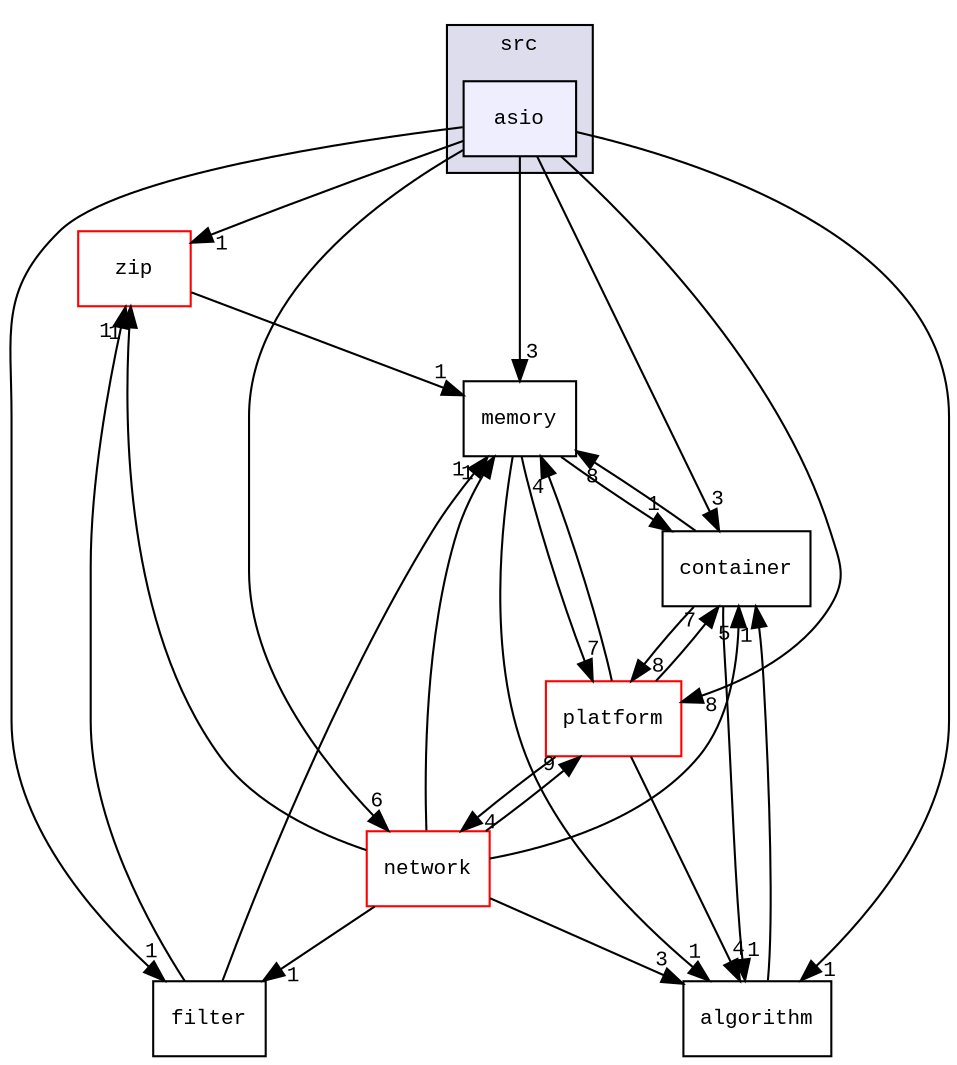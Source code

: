 digraph "src/asio" {
  compound=true
  node [ fontsize="10", fontname="CourierNew"];
  edge [ labelfontsize="10", labelfontname="CourierNew"];
  subgraph clusterdir_68267d1309a1af8e8297ef4c3efbcdba {
    graph [ bgcolor="#ddddee", pencolor="black", label="src" fontname="CourierNew", fontsize="10", URL="dir_68267d1309a1af8e8297ef4c3efbcdba.html"]
  dir_16a916fe4812f76ff8ca083dfa2c5cc7 [shape=box, label="asio", style="filled", fillcolor="#eeeeff", pencolor="black", URL="dir_16a916fe4812f76ff8ca083dfa2c5cc7.html"];
  }
  dir_9f212bb07e66dc403da475347814e4ac [shape=box label="zip" fillcolor="white" style="filled" color="red" URL="dir_9f212bb07e66dc403da475347814e4ac.html"];
  dir_94d7edf6f8f3d9af5fd63c44172da41c [shape=box label="memory" URL="dir_94d7edf6f8f3d9af5fd63c44172da41c.html"];
  dir_1b313d86a3cedf427c8a82c0995b1bb6 [shape=box label="container" URL="dir_1b313d86a3cedf427c8a82c0995b1bb6.html"];
  dir_8681a82a265081a91d191144ff606af9 [shape=box label="filter" URL="dir_8681a82a265081a91d191144ff606af9.html"];
  dir_4b68c2fef3e151b6b93d5e93b14f1857 [shape=box label="platform" fillcolor="white" style="filled" color="red" URL="dir_4b68c2fef3e151b6b93d5e93b14f1857.html"];
  dir_fc4c7f03e1a69a98c370fae55a743828 [shape=box label="network" fillcolor="white" style="filled" color="red" URL="dir_fc4c7f03e1a69a98c370fae55a743828.html"];
  dir_fbc178c12bd249518b3c0868875b8083 [shape=box label="algorithm" URL="dir_fbc178c12bd249518b3c0868875b8083.html"];
  dir_9f212bb07e66dc403da475347814e4ac->dir_94d7edf6f8f3d9af5fd63c44172da41c [headlabel="1", labeldistance=1.5 headhref="dir_000054_000019.html"];
  dir_94d7edf6f8f3d9af5fd63c44172da41c->dir_1b313d86a3cedf427c8a82c0995b1bb6 [headlabel="1", labeldistance=1.5 headhref="dir_000019_000004.html"];
  dir_94d7edf6f8f3d9af5fd63c44172da41c->dir_4b68c2fef3e151b6b93d5e93b14f1857 [headlabel="7", labeldistance=1.5 headhref="dir_000019_000026.html"];
  dir_94d7edf6f8f3d9af5fd63c44172da41c->dir_fbc178c12bd249518b3c0868875b8083 [headlabel="1", labeldistance=1.5 headhref="dir_000019_000001.html"];
  dir_1b313d86a3cedf427c8a82c0995b1bb6->dir_94d7edf6f8f3d9af5fd63c44172da41c [headlabel="8", labeldistance=1.5 headhref="dir_000004_000019.html"];
  dir_1b313d86a3cedf427c8a82c0995b1bb6->dir_4b68c2fef3e151b6b93d5e93b14f1857 [headlabel="8", labeldistance=1.5 headhref="dir_000004_000026.html"];
  dir_1b313d86a3cedf427c8a82c0995b1bb6->dir_fbc178c12bd249518b3c0868875b8083 [headlabel="1", labeldistance=1.5 headhref="dir_000004_000001.html"];
  dir_8681a82a265081a91d191144ff606af9->dir_9f212bb07e66dc403da475347814e4ac [headlabel="1", labeldistance=1.5 headhref="dir_000005_000054.html"];
  dir_8681a82a265081a91d191144ff606af9->dir_94d7edf6f8f3d9af5fd63c44172da41c [headlabel="1", labeldistance=1.5 headhref="dir_000005_000019.html"];
  dir_16a916fe4812f76ff8ca083dfa2c5cc7->dir_9f212bb07e66dc403da475347814e4ac [headlabel="1", labeldistance=1.5 headhref="dir_000002_000054.html"];
  dir_16a916fe4812f76ff8ca083dfa2c5cc7->dir_94d7edf6f8f3d9af5fd63c44172da41c [headlabel="3", labeldistance=1.5 headhref="dir_000002_000019.html"];
  dir_16a916fe4812f76ff8ca083dfa2c5cc7->dir_1b313d86a3cedf427c8a82c0995b1bb6 [headlabel="3", labeldistance=1.5 headhref="dir_000002_000004.html"];
  dir_16a916fe4812f76ff8ca083dfa2c5cc7->dir_8681a82a265081a91d191144ff606af9 [headlabel="1", labeldistance=1.5 headhref="dir_000002_000005.html"];
  dir_16a916fe4812f76ff8ca083dfa2c5cc7->dir_4b68c2fef3e151b6b93d5e93b14f1857 [headlabel="8", labeldistance=1.5 headhref="dir_000002_000026.html"];
  dir_16a916fe4812f76ff8ca083dfa2c5cc7->dir_fc4c7f03e1a69a98c370fae55a743828 [headlabel="6", labeldistance=1.5 headhref="dir_000002_000020.html"];
  dir_16a916fe4812f76ff8ca083dfa2c5cc7->dir_fbc178c12bd249518b3c0868875b8083 [headlabel="1", labeldistance=1.5 headhref="dir_000002_000001.html"];
  dir_4b68c2fef3e151b6b93d5e93b14f1857->dir_94d7edf6f8f3d9af5fd63c44172da41c [headlabel="4", labeldistance=1.5 headhref="dir_000026_000019.html"];
  dir_4b68c2fef3e151b6b93d5e93b14f1857->dir_1b313d86a3cedf427c8a82c0995b1bb6 [headlabel="7", labeldistance=1.5 headhref="dir_000026_000004.html"];
  dir_4b68c2fef3e151b6b93d5e93b14f1857->dir_fc4c7f03e1a69a98c370fae55a743828 [headlabel="4", labeldistance=1.5 headhref="dir_000026_000020.html"];
  dir_4b68c2fef3e151b6b93d5e93b14f1857->dir_fbc178c12bd249518b3c0868875b8083 [headlabel="4", labeldistance=1.5 headhref="dir_000026_000001.html"];
  dir_fc4c7f03e1a69a98c370fae55a743828->dir_9f212bb07e66dc403da475347814e4ac [headlabel="1", labeldistance=1.5 headhref="dir_000020_000054.html"];
  dir_fc4c7f03e1a69a98c370fae55a743828->dir_94d7edf6f8f3d9af5fd63c44172da41c [headlabel="1", labeldistance=1.5 headhref="dir_000020_000019.html"];
  dir_fc4c7f03e1a69a98c370fae55a743828->dir_1b313d86a3cedf427c8a82c0995b1bb6 [headlabel="5", labeldistance=1.5 headhref="dir_000020_000004.html"];
  dir_fc4c7f03e1a69a98c370fae55a743828->dir_8681a82a265081a91d191144ff606af9 [headlabel="1", labeldistance=1.5 headhref="dir_000020_000005.html"];
  dir_fc4c7f03e1a69a98c370fae55a743828->dir_4b68c2fef3e151b6b93d5e93b14f1857 [headlabel="9", labeldistance=1.5 headhref="dir_000020_000026.html"];
  dir_fc4c7f03e1a69a98c370fae55a743828->dir_fbc178c12bd249518b3c0868875b8083 [headlabel="3", labeldistance=1.5 headhref="dir_000020_000001.html"];
  dir_fbc178c12bd249518b3c0868875b8083->dir_1b313d86a3cedf427c8a82c0995b1bb6 [headlabel="1", labeldistance=1.5 headhref="dir_000001_000004.html"];
}
